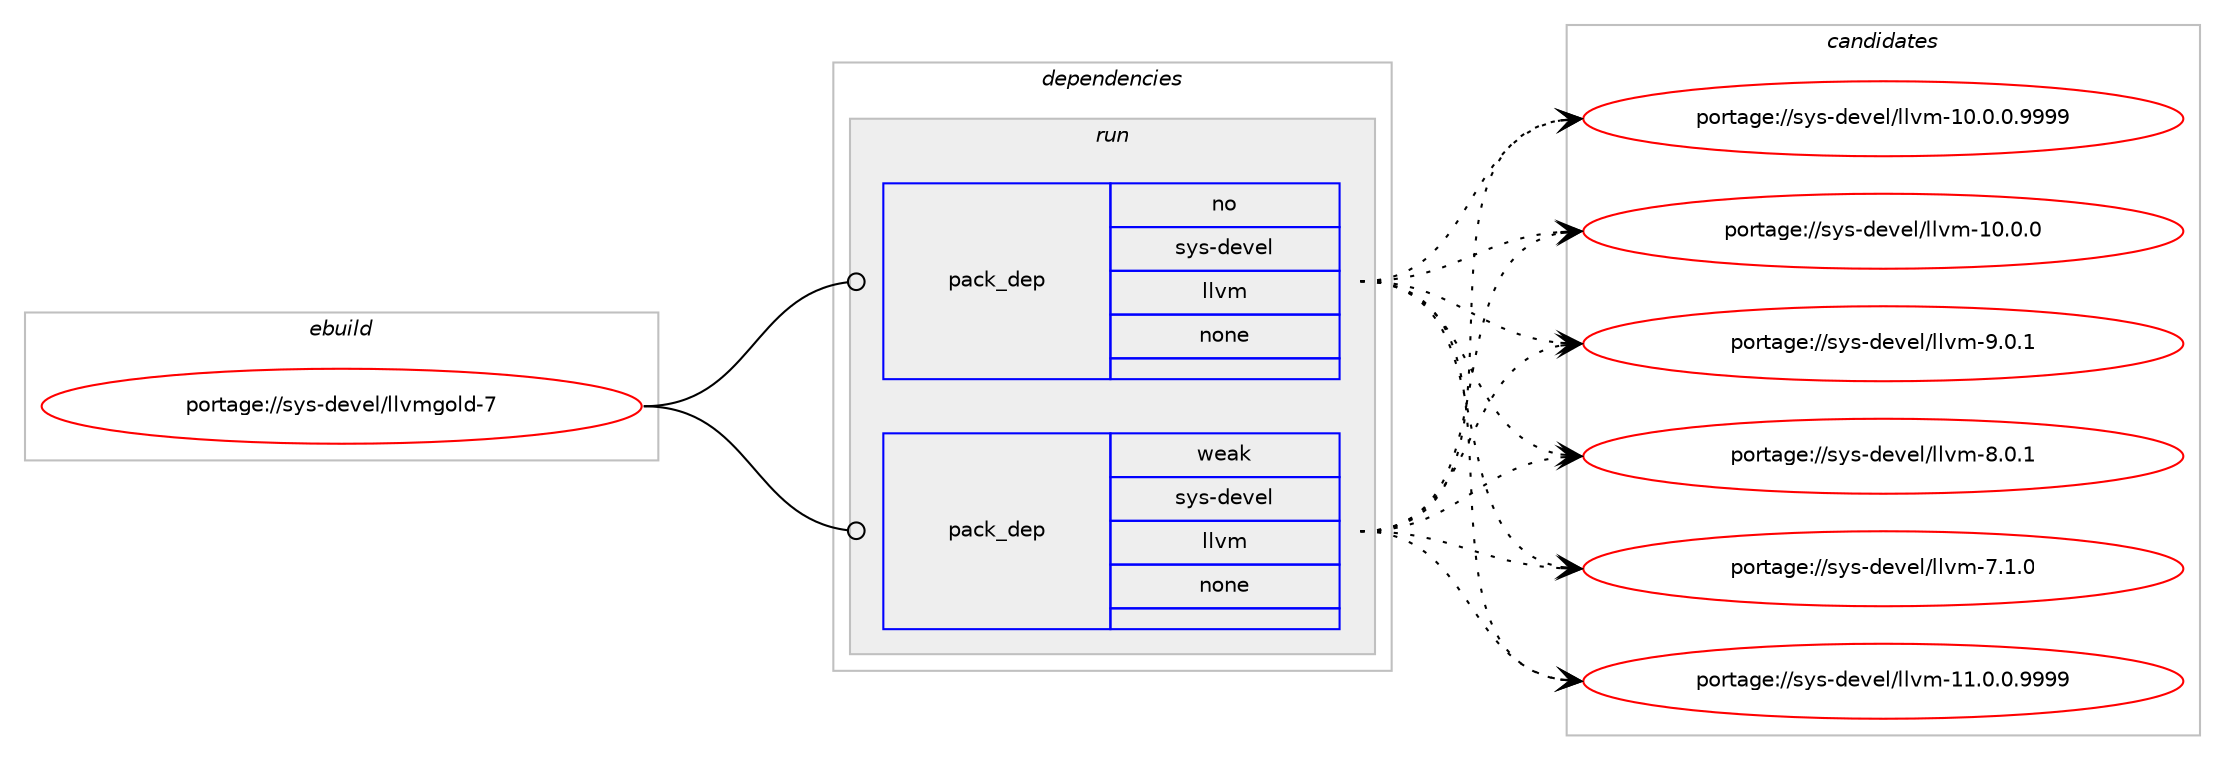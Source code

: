 digraph prolog {

# *************
# Graph options
# *************

newrank=true;
concentrate=true;
compound=true;
graph [rankdir=LR,fontname=Helvetica,fontsize=10,ranksep=1.5];#, ranksep=2.5, nodesep=0.2];
edge  [arrowhead=vee];
node  [fontname=Helvetica,fontsize=10];

# **********
# The ebuild
# **********

subgraph cluster_leftcol {
color=gray;
rank=same;
label=<<i>ebuild</i>>;
id [label="portage://sys-devel/llvmgold-7", color=red, width=4, href="../sys-devel/llvmgold-7.svg"];
}

# ****************
# The dependencies
# ****************

subgraph cluster_midcol {
color=gray;
label=<<i>dependencies</i>>;
subgraph cluster_compile {
fillcolor="#eeeeee";
style=filled;
label=<<i>compile</i>>;
}
subgraph cluster_compileandrun {
fillcolor="#eeeeee";
style=filled;
label=<<i>compile and run</i>>;
}
subgraph cluster_run {
fillcolor="#eeeeee";
style=filled;
label=<<i>run</i>>;
subgraph pack2519 {
dependency2930 [label=<<TABLE BORDER="0" CELLBORDER="1" CELLSPACING="0" CELLPADDING="4" WIDTH="220"><TR><TD ROWSPAN="6" CELLPADDING="30">pack_dep</TD></TR><TR><TD WIDTH="110">no</TD></TR><TR><TD>sys-devel</TD></TR><TR><TD>llvm</TD></TR><TR><TD>none</TD></TR><TR><TD></TD></TR></TABLE>>, shape=none, color=blue];
}
id:e -> dependency2930:w [weight=20,style="solid",arrowhead="odot"];
subgraph pack2520 {
dependency2931 [label=<<TABLE BORDER="0" CELLBORDER="1" CELLSPACING="0" CELLPADDING="4" WIDTH="220"><TR><TD ROWSPAN="6" CELLPADDING="30">pack_dep</TD></TR><TR><TD WIDTH="110">weak</TD></TR><TR><TD>sys-devel</TD></TR><TR><TD>llvm</TD></TR><TR><TD>none</TD></TR><TR><TD></TD></TR></TABLE>>, shape=none, color=blue];
}
id:e -> dependency2931:w [weight=20,style="solid",arrowhead="odot"];
}
}

# **************
# The candidates
# **************

subgraph cluster_choices {
rank=same;
color=gray;
label=<<i>candidates</i>>;

subgraph choice2519 {
color=black;
nodesep=1;
choice1151211154510010111810110847108108118109455746484649 [label="portage://sys-devel/llvm-9.0.1", color=red, width=4,href="../sys-devel/llvm-9.0.1.svg"];
choice1151211154510010111810110847108108118109455646484649 [label="portage://sys-devel/llvm-8.0.1", color=red, width=4,href="../sys-devel/llvm-8.0.1.svg"];
choice1151211154510010111810110847108108118109455546494648 [label="portage://sys-devel/llvm-7.1.0", color=red, width=4,href="../sys-devel/llvm-7.1.0.svg"];
choice1151211154510010111810110847108108118109454949464846484657575757 [label="portage://sys-devel/llvm-11.0.0.9999", color=red, width=4,href="../sys-devel/llvm-11.0.0.9999.svg"];
choice1151211154510010111810110847108108118109454948464846484657575757 [label="portage://sys-devel/llvm-10.0.0.9999", color=red, width=4,href="../sys-devel/llvm-10.0.0.9999.svg"];
choice115121115451001011181011084710810811810945494846484648 [label="portage://sys-devel/llvm-10.0.0", color=red, width=4,href="../sys-devel/llvm-10.0.0.svg"];
dependency2930:e -> choice1151211154510010111810110847108108118109455746484649:w [style=dotted,weight="100"];
dependency2930:e -> choice1151211154510010111810110847108108118109455646484649:w [style=dotted,weight="100"];
dependency2930:e -> choice1151211154510010111810110847108108118109455546494648:w [style=dotted,weight="100"];
dependency2930:e -> choice1151211154510010111810110847108108118109454949464846484657575757:w [style=dotted,weight="100"];
dependency2930:e -> choice1151211154510010111810110847108108118109454948464846484657575757:w [style=dotted,weight="100"];
dependency2930:e -> choice115121115451001011181011084710810811810945494846484648:w [style=dotted,weight="100"];
}
subgraph choice2520 {
color=black;
nodesep=1;
choice1151211154510010111810110847108108118109455746484649 [label="portage://sys-devel/llvm-9.0.1", color=red, width=4,href="../sys-devel/llvm-9.0.1.svg"];
choice1151211154510010111810110847108108118109455646484649 [label="portage://sys-devel/llvm-8.0.1", color=red, width=4,href="../sys-devel/llvm-8.0.1.svg"];
choice1151211154510010111810110847108108118109455546494648 [label="portage://sys-devel/llvm-7.1.0", color=red, width=4,href="../sys-devel/llvm-7.1.0.svg"];
choice1151211154510010111810110847108108118109454949464846484657575757 [label="portage://sys-devel/llvm-11.0.0.9999", color=red, width=4,href="../sys-devel/llvm-11.0.0.9999.svg"];
choice1151211154510010111810110847108108118109454948464846484657575757 [label="portage://sys-devel/llvm-10.0.0.9999", color=red, width=4,href="../sys-devel/llvm-10.0.0.9999.svg"];
choice115121115451001011181011084710810811810945494846484648 [label="portage://sys-devel/llvm-10.0.0", color=red, width=4,href="../sys-devel/llvm-10.0.0.svg"];
dependency2931:e -> choice1151211154510010111810110847108108118109455746484649:w [style=dotted,weight="100"];
dependency2931:e -> choice1151211154510010111810110847108108118109455646484649:w [style=dotted,weight="100"];
dependency2931:e -> choice1151211154510010111810110847108108118109455546494648:w [style=dotted,weight="100"];
dependency2931:e -> choice1151211154510010111810110847108108118109454949464846484657575757:w [style=dotted,weight="100"];
dependency2931:e -> choice1151211154510010111810110847108108118109454948464846484657575757:w [style=dotted,weight="100"];
dependency2931:e -> choice115121115451001011181011084710810811810945494846484648:w [style=dotted,weight="100"];
}
}

}
